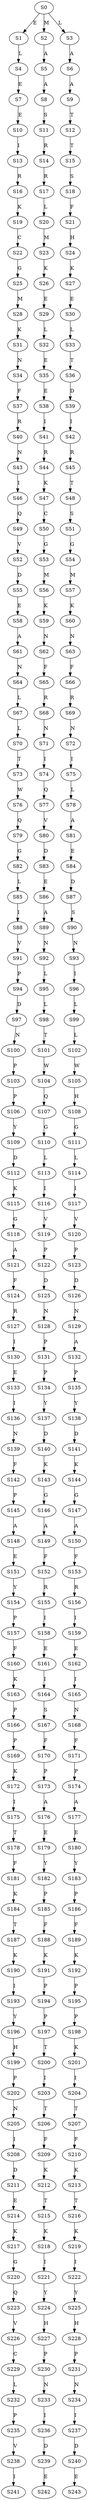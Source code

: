 strict digraph  {
	S0 -> S1 [ label = E ];
	S0 -> S2 [ label = M ];
	S0 -> S3 [ label = L ];
	S1 -> S4 [ label = L ];
	S2 -> S5 [ label = A ];
	S3 -> S6 [ label = A ];
	S4 -> S7 [ label = E ];
	S5 -> S8 [ label = A ];
	S6 -> S9 [ label = A ];
	S7 -> S10 [ label = E ];
	S8 -> S11 [ label = S ];
	S9 -> S12 [ label = T ];
	S10 -> S13 [ label = I ];
	S11 -> S14 [ label = R ];
	S12 -> S15 [ label = T ];
	S13 -> S16 [ label = R ];
	S14 -> S17 [ label = R ];
	S15 -> S18 [ label = S ];
	S16 -> S19 [ label = K ];
	S17 -> S20 [ label = L ];
	S18 -> S21 [ label = F ];
	S19 -> S22 [ label = C ];
	S20 -> S23 [ label = M ];
	S21 -> S24 [ label = H ];
	S22 -> S25 [ label = G ];
	S23 -> S26 [ label = K ];
	S24 -> S27 [ label = K ];
	S25 -> S28 [ label = M ];
	S26 -> S29 [ label = E ];
	S27 -> S30 [ label = E ];
	S28 -> S31 [ label = K ];
	S29 -> S32 [ label = L ];
	S30 -> S33 [ label = L ];
	S31 -> S34 [ label = N ];
	S32 -> S35 [ label = E ];
	S33 -> S36 [ label = T ];
	S34 -> S37 [ label = F ];
	S35 -> S38 [ label = E ];
	S36 -> S39 [ label = D ];
	S37 -> S40 [ label = R ];
	S38 -> S41 [ label = I ];
	S39 -> S42 [ label = I ];
	S40 -> S43 [ label = N ];
	S41 -> S44 [ label = R ];
	S42 -> S45 [ label = R ];
	S43 -> S46 [ label = I ];
	S44 -> S47 [ label = K ];
	S45 -> S48 [ label = T ];
	S46 -> S49 [ label = Q ];
	S47 -> S50 [ label = C ];
	S48 -> S51 [ label = S ];
	S49 -> S52 [ label = V ];
	S50 -> S53 [ label = G ];
	S51 -> S54 [ label = G ];
	S52 -> S55 [ label = D ];
	S53 -> S56 [ label = M ];
	S54 -> S57 [ label = M ];
	S55 -> S58 [ label = E ];
	S56 -> S59 [ label = K ];
	S57 -> S60 [ label = K ];
	S58 -> S61 [ label = A ];
	S59 -> S62 [ label = N ];
	S60 -> S63 [ label = N ];
	S61 -> S64 [ label = N ];
	S62 -> S65 [ label = F ];
	S63 -> S66 [ label = F ];
	S64 -> S67 [ label = L ];
	S65 -> S68 [ label = R ];
	S66 -> S69 [ label = R ];
	S67 -> S70 [ label = L ];
	S68 -> S71 [ label = N ];
	S69 -> S72 [ label = N ];
	S70 -> S73 [ label = T ];
	S71 -> S74 [ label = I ];
	S72 -> S75 [ label = I ];
	S73 -> S76 [ label = W ];
	S74 -> S77 [ label = Q ];
	S75 -> S78 [ label = L ];
	S76 -> S79 [ label = Q ];
	S77 -> S80 [ label = V ];
	S78 -> S81 [ label = A ];
	S79 -> S82 [ label = G ];
	S80 -> S83 [ label = D ];
	S81 -> S84 [ label = E ];
	S82 -> S85 [ label = L ];
	S83 -> S86 [ label = E ];
	S84 -> S87 [ label = D ];
	S85 -> S88 [ label = I ];
	S86 -> S89 [ label = A ];
	S87 -> S90 [ label = S ];
	S88 -> S91 [ label = V ];
	S89 -> S92 [ label = N ];
	S90 -> S93 [ label = N ];
	S91 -> S94 [ label = P ];
	S92 -> S95 [ label = L ];
	S93 -> S96 [ label = I ];
	S94 -> S97 [ label = D ];
	S95 -> S98 [ label = L ];
	S96 -> S99 [ label = L ];
	S97 -> S100 [ label = N ];
	S98 -> S101 [ label = T ];
	S99 -> S102 [ label = L ];
	S100 -> S103 [ label = P ];
	S101 -> S104 [ label = W ];
	S102 -> S105 [ label = W ];
	S103 -> S106 [ label = P ];
	S104 -> S107 [ label = Q ];
	S105 -> S108 [ label = H ];
	S106 -> S109 [ label = Y ];
	S107 -> S110 [ label = G ];
	S108 -> S111 [ label = G ];
	S109 -> S112 [ label = D ];
	S110 -> S113 [ label = L ];
	S111 -> S114 [ label = L ];
	S112 -> S115 [ label = K ];
	S113 -> S116 [ label = I ];
	S114 -> S117 [ label = I ];
	S115 -> S118 [ label = G ];
	S116 -> S119 [ label = V ];
	S117 -> S120 [ label = V ];
	S118 -> S121 [ label = A ];
	S119 -> S122 [ label = P ];
	S120 -> S123 [ label = P ];
	S121 -> S124 [ label = F ];
	S122 -> S125 [ label = D ];
	S123 -> S126 [ label = D ];
	S124 -> S127 [ label = R ];
	S125 -> S128 [ label = N ];
	S126 -> S129 [ label = N ];
	S127 -> S130 [ label = I ];
	S128 -> S131 [ label = P ];
	S129 -> S132 [ label = A ];
	S130 -> S133 [ label = E ];
	S131 -> S134 [ label = P ];
	S132 -> S135 [ label = P ];
	S133 -> S136 [ label = I ];
	S134 -> S137 [ label = Y ];
	S135 -> S138 [ label = Y ];
	S136 -> S139 [ label = N ];
	S137 -> S140 [ label = D ];
	S138 -> S141 [ label = D ];
	S139 -> S142 [ label = F ];
	S140 -> S143 [ label = K ];
	S141 -> S144 [ label = K ];
	S142 -> S145 [ label = P ];
	S143 -> S146 [ label = G ];
	S144 -> S147 [ label = G ];
	S145 -> S148 [ label = A ];
	S146 -> S149 [ label = A ];
	S147 -> S150 [ label = A ];
	S148 -> S151 [ label = E ];
	S149 -> S152 [ label = F ];
	S150 -> S153 [ label = F ];
	S151 -> S154 [ label = Y ];
	S152 -> S155 [ label = R ];
	S153 -> S156 [ label = R ];
	S154 -> S157 [ label = P ];
	S155 -> S158 [ label = I ];
	S156 -> S159 [ label = I ];
	S157 -> S160 [ label = F ];
	S158 -> S161 [ label = E ];
	S159 -> S162 [ label = E ];
	S160 -> S163 [ label = K ];
	S161 -> S164 [ label = I ];
	S162 -> S165 [ label = I ];
	S163 -> S166 [ label = P ];
	S164 -> S167 [ label = S ];
	S165 -> S168 [ label = N ];
	S166 -> S169 [ label = P ];
	S167 -> S170 [ label = F ];
	S168 -> S171 [ label = F ];
	S169 -> S172 [ label = K ];
	S170 -> S173 [ label = P ];
	S171 -> S174 [ label = P ];
	S172 -> S175 [ label = I ];
	S173 -> S176 [ label = A ];
	S174 -> S177 [ label = A ];
	S175 -> S178 [ label = T ];
	S176 -> S179 [ label = E ];
	S177 -> S180 [ label = E ];
	S178 -> S181 [ label = F ];
	S179 -> S182 [ label = Y ];
	S180 -> S183 [ label = Y ];
	S181 -> S184 [ label = K ];
	S182 -> S185 [ label = P ];
	S183 -> S186 [ label = P ];
	S184 -> S187 [ label = T ];
	S185 -> S188 [ label = F ];
	S186 -> S189 [ label = F ];
	S187 -> S190 [ label = K ];
	S188 -> S191 [ label = K ];
	S189 -> S192 [ label = K ];
	S190 -> S193 [ label = I ];
	S191 -> S194 [ label = P ];
	S192 -> S195 [ label = P ];
	S193 -> S196 [ label = Y ];
	S194 -> S197 [ label = P ];
	S195 -> S198 [ label = P ];
	S196 -> S199 [ label = H ];
	S197 -> S200 [ label = T ];
	S198 -> S201 [ label = K ];
	S199 -> S202 [ label = P ];
	S200 -> S203 [ label = I ];
	S201 -> S204 [ label = I ];
	S202 -> S205 [ label = N ];
	S203 -> S206 [ label = T ];
	S204 -> S207 [ label = T ];
	S205 -> S208 [ label = I ];
	S206 -> S209 [ label = F ];
	S207 -> S210 [ label = F ];
	S208 -> S211 [ label = D ];
	S209 -> S212 [ label = K ];
	S210 -> S213 [ label = K ];
	S211 -> S214 [ label = E ];
	S212 -> S215 [ label = T ];
	S213 -> S216 [ label = T ];
	S214 -> S217 [ label = K ];
	S215 -> S218 [ label = K ];
	S216 -> S219 [ label = K ];
	S217 -> S220 [ label = G ];
	S218 -> S221 [ label = I ];
	S219 -> S222 [ label = I ];
	S220 -> S223 [ label = Q ];
	S221 -> S224 [ label = Y ];
	S222 -> S225 [ label = Y ];
	S223 -> S226 [ label = V ];
	S224 -> S227 [ label = H ];
	S225 -> S228 [ label = H ];
	S226 -> S229 [ label = C ];
	S227 -> S230 [ label = P ];
	S228 -> S231 [ label = P ];
	S229 -> S232 [ label = L ];
	S230 -> S233 [ label = N ];
	S231 -> S234 [ label = N ];
	S232 -> S235 [ label = P ];
	S233 -> S236 [ label = I ];
	S234 -> S237 [ label = I ];
	S235 -> S238 [ label = V ];
	S236 -> S239 [ label = D ];
	S237 -> S240 [ label = D ];
	S238 -> S241 [ label = I ];
	S239 -> S242 [ label = E ];
	S240 -> S243 [ label = E ];
}
